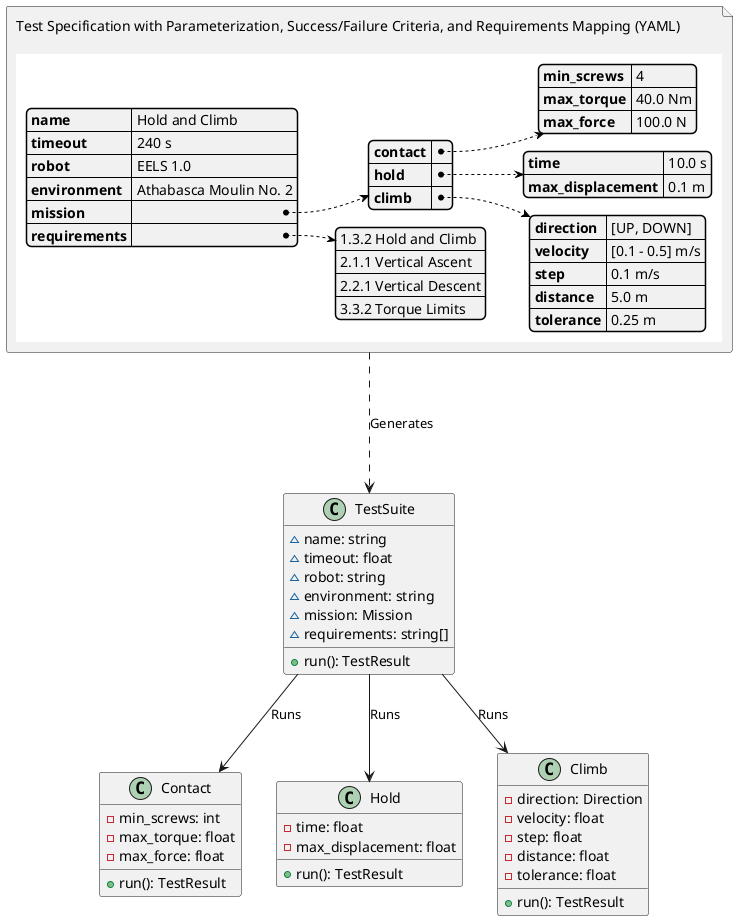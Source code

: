 @startuml

file spec [
Test Specification with Parameterization, Success/Failure Criteria, and Requirements Mapping (YAML)

{{yaml
    name: Hold and Climb
    timeout: 240 s
    robot: EELS 1.0
    environment: Athabasca Moulin No. 2
    mission:
      contact:
        min_screws: 4
        max_torque: 40.0 Nm
        max_force: 100.0 N
      hold:
        time: 10.0 s
        max_displacement: 0.1 m
      climb:
        direction: [UP, DOWN]
        velocity: [0.1 - 0.5] m/s
        step: 0.1 m/s
        distance: 5.0 m
        tolerance: 0.25 m
    requirements:
      - 1.3.2 Hold and Climb
      - 2.1.1 Vertical Ascent
      - 2.2.1 Vertical Descent
      - 3.3.2 Torque Limits
}}
]

class Contact {
    + run(): TestResult
    - min_screws: int
    - max_torque: float
    - max_force: float
}

class Hold {
    + run(): TestResult
    - time: float
    - max_displacement: float
}

class Climb {
    + run(): TestResult
    - direction: Direction
    - velocity: float
    - step: float
    - distance: float
    - tolerance: float
}

class TestSuite {
    + run(): TestResult
    ~ name: string
    ~ timeout: float
    ~ robot: string
    ~ environment: string
    ~ mission: Mission
    ~ requirements: string[]
}

spec ...> TestSuite : Generates
TestSuite --> Contact : Runs
TestSuite --> Hold : Runs
TestSuite --> Climb : Runs


@enduml